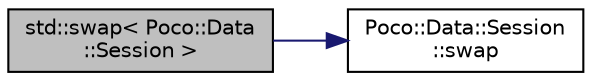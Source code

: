 digraph "std::swap&lt; Poco::Data::Session &gt;"
{
 // LATEX_PDF_SIZE
  edge [fontname="Helvetica",fontsize="10",labelfontname="Helvetica",labelfontsize="10"];
  node [fontname="Helvetica",fontsize="10",shape=record];
  rankdir="LR";
  Node1 [label="std::swap\< Poco::Data\l::Session \>",height=0.2,width=0.4,color="black", fillcolor="grey75", style="filled", fontcolor="black",tooltip="Full template specalization of std:::swap for Session."];
  Node1 -> Node2 [color="midnightblue",fontsize="10",style="solid"];
  Node2 [label="Poco::Data::Session\l::swap",height=0.2,width=0.4,color="black", fillcolor="white", style="filled",URL="$classPoco_1_1Data_1_1Session.html#a5affa05bf04123d9f08f46d5e33f5826",tooltip="Destroys the Session."];
}
